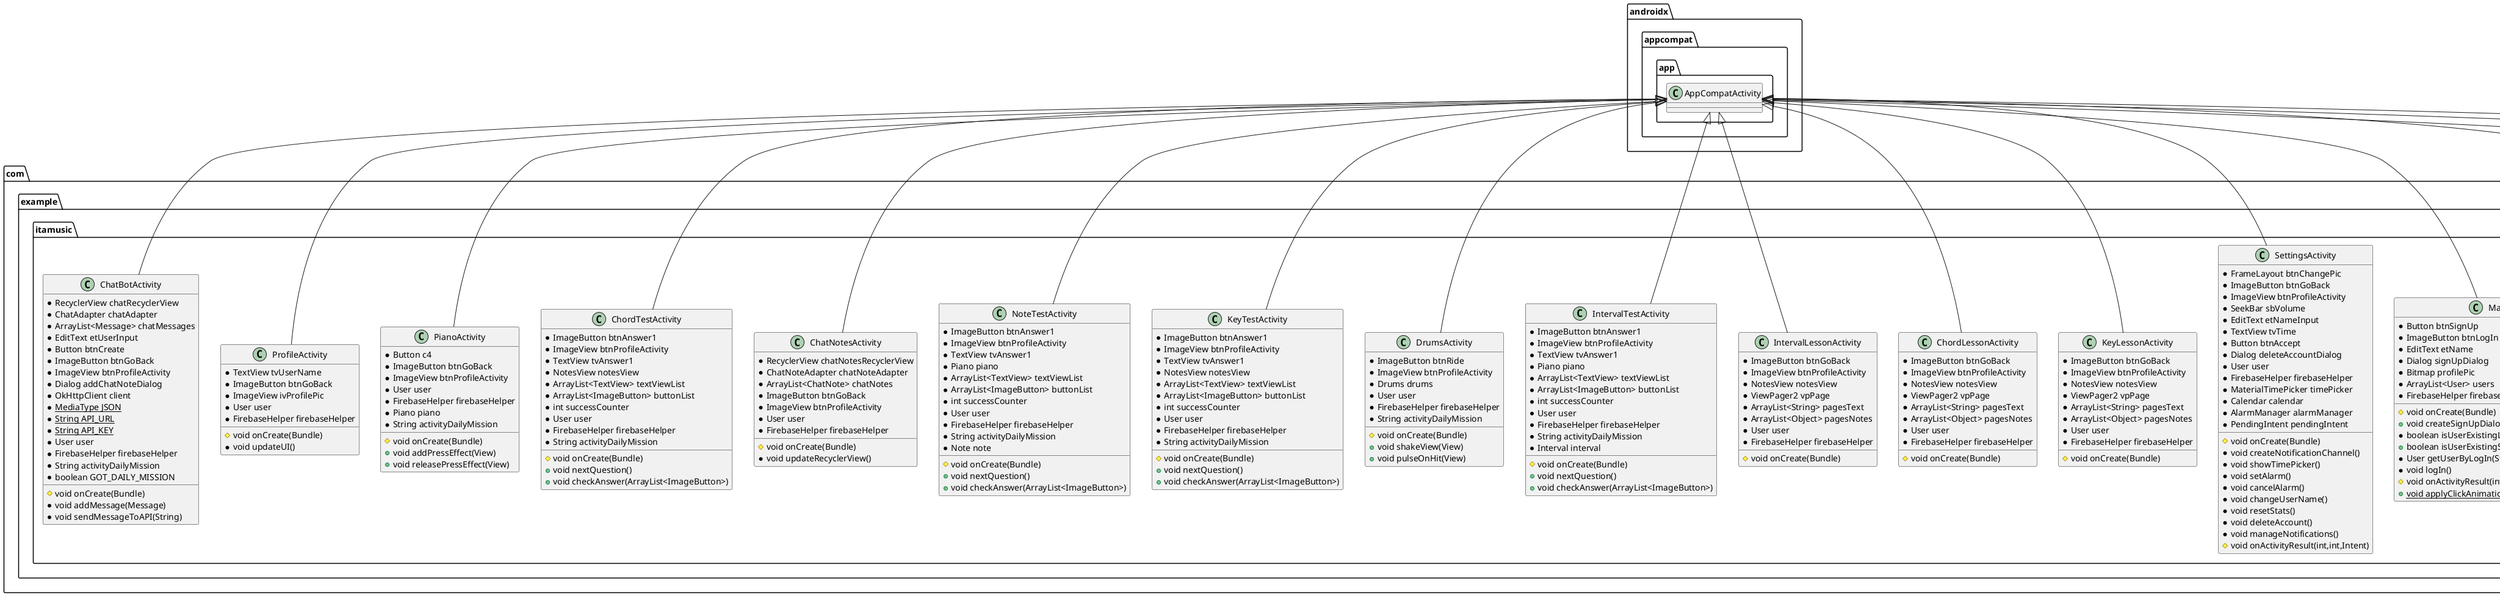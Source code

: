 @startuml
class com.example.itamusic.NoteLessonActivity {
* ImageButton btnGoBack
* ImageView btnProfileActivity
* NotesView notesView
* ViewPager2 vpPage
* ArrayList<String> pagesText
* ArrayList<Object> pagesNotes
* User user
* FirebaseHelper firebaseHelper
# void onCreate(Bundle)
}


class com.example.itamusic.GuitarActivity {
* ImageButton btnEm
* ImageView btnProfileActivity
* Guitar guitar
* User user
* FirebaseHelper firebaseHelper
* String activityDailyMission
# void onCreate(Bundle)
}


class com.example.itamusic.TunerActivity {
* TextView tvPitch
* ImageButton btnGoBack
* ImageView btnProfileActivity
* User user
* FirebaseHelper firebaseHelper
* boolean RECORDING
* ArrayList<Float> recordedPitches
# void onCreate(Bundle)
+ void processPitch(float)
* void processRecording()
~ String getVoiceType(float,float)
}

class com.example.itamusic.HomeActivity {
* BottomNavigationView bottomNavigationView
* ImageButton btnSettingsActivity
* ImageView btnProfileActivity
* User user
* FirebaseHelper firebaseHelper
* int currentFragmentIndex
# void onCreate(Bundle)
+ void replaceFragment(Fragment)
}


class com.example.itamusic.MainActivity {
* Button btnSignUp
* ImageButton btnLogIn
* EditText etName
* Dialog signUpDialog
* Bitmap profilePic
* ArrayList<User> users
* FirebaseHelper firebaseHelper
# void onCreate(Bundle)
+ void createSignUpDialog()
* boolean isUserExistingLogIn(String,String)
+ boolean isUserExistingSignUp(String,String,String)
* User getUserByLogIn(String,String)
* void logIn()
# void onActivityResult(int,int,Intent)
+ {static} void applyClickAnimation(View)
}


class com.example.itamusic.SettingsActivity {
* FrameLayout btnChangePic
* ImageButton btnGoBack
* ImageView btnProfileActivity
* SeekBar sbVolume
* EditText etNameInput
* TextView tvTime
* Button btnAccept
* Dialog deleteAccountDialog
* User user
* FirebaseHelper firebaseHelper
* MaterialTimePicker timePicker
* Calendar calendar
* AlarmManager alarmManager
* PendingIntent pendingIntent
# void onCreate(Bundle)
* void createNotificationChannel()
* void showTimePicker()
* void setAlarm()
* void cancelAlarm()
* void changeUserName()
* void resetStats()
* void deleteAccount()
* void manageNotifications()
# void onActivityResult(int,int,Intent)
}

class com.example.itamusic.KeyLessonActivity {
* ImageButton btnGoBack
* ImageView btnProfileActivity
* NotesView notesView
* ViewPager2 vpPage
* ArrayList<String> pagesText
* ArrayList<Object> pagesNotes
* User user
* FirebaseHelper firebaseHelper
# void onCreate(Bundle)
}


class com.example.itamusic.ChordLessonActivity {
* ImageButton btnGoBack
* ImageView btnProfileActivity
* NotesView notesView
* ViewPager2 vpPage
* ArrayList<String> pagesText
* ArrayList<Object> pagesNotes
* User user
* FirebaseHelper firebaseHelper
# void onCreate(Bundle)
}

class com.example.itamusic.IntervalLessonActivity {
* ImageButton btnGoBack
* ImageView btnProfileActivity
* NotesView notesView
* ViewPager2 vpPage
* ArrayList<String> pagesText
* ArrayList<Object> pagesNotes
* User user
* FirebaseHelper firebaseHelper
# void onCreate(Bundle)
}


class com.example.itamusic.IntervalTestActivity {
* ImageButton btnAnswer1
* ImageView btnProfileActivity
* TextView tvAnswer1
* Piano piano
* ArrayList<TextView> textViewList
* ArrayList<ImageButton> buttonList
* int successCounter
* User user
* FirebaseHelper firebaseHelper
* String activityDailyMission
* Interval interval
# void onCreate(Bundle)
+ void nextQuestion()
+ void checkAnswer(ArrayList<ImageButton>)
}

class com.example.itamusic.DrumsActivity {
* ImageButton btnRide
* ImageView btnProfileActivity
* Drums drums
* User user
* FirebaseHelper firebaseHelper
* String activityDailyMission
# void onCreate(Bundle)
+ void shakeView(View)
+ void pulseOnHit(View)
}

class com.example.itamusic.KeyTestActivity {
* ImageButton btnAnswer1
* ImageView btnProfileActivity
* TextView tvAnswer1
* NotesView notesView
* ArrayList<TextView> textViewList
* ArrayList<ImageButton> buttonList
* int successCounter
* User user
* FirebaseHelper firebaseHelper
* String activityDailyMission
# void onCreate(Bundle)
+ void nextQuestion()
+ void checkAnswer(ArrayList<ImageButton>)
}

class com.example.itamusic.NoteTestActivity {
* ImageButton btnAnswer1
* ImageView btnProfileActivity
* TextView tvAnswer1
* Piano piano
* ArrayList<TextView> textViewList
* ArrayList<ImageButton> buttonList
* int successCounter
* User user
* FirebaseHelper firebaseHelper
* String activityDailyMission
* Note note
# void onCreate(Bundle)
+ void nextQuestion()
+ void checkAnswer(ArrayList<ImageButton>)
}


class com.example.itamusic.ChatNotesActivity {
* RecyclerView chatNotesRecyclerView
* ChatNoteAdapter chatNoteAdapter
* ArrayList<ChatNote> chatNotes
* ImageButton btnGoBack
* ImageView btnProfileActivity
* User user
* FirebaseHelper firebaseHelper
# void onCreate(Bundle)
* void updateRecyclerView()
}


class com.example.itamusic.ChordTestActivity {
* ImageButton btnAnswer1
* ImageView btnProfileActivity
* TextView tvAnswer1
* NotesView notesView
* ArrayList<TextView> textViewList
* ArrayList<ImageButton> buttonList
* int successCounter
* User user
* FirebaseHelper firebaseHelper
* String activityDailyMission
# void onCreate(Bundle)
+ void nextQuestion()
+ void checkAnswer(ArrayList<ImageButton>)
}
class com.example.itamusic.PianoActivity {
* Button c4
* ImageButton btnGoBack
* ImageView btnProfileActivity
* User user
* FirebaseHelper firebaseHelper
* Piano piano
* String activityDailyMission
# void onCreate(Bundle)
+ void addPressEffect(View)
+ void releasePressEffect(View)
}


class com.example.itamusic.ProfileActivity {
* TextView tvUserName
* ImageButton btnGoBack
* ImageView ivProfilePic
* User user
* FirebaseHelper firebaseHelper
# void onCreate(Bundle)
* void updateUI()
}


class com.example.itamusic.ChatBotActivity {
* RecyclerView chatRecyclerView
* ChatAdapter chatAdapter
* ArrayList<Message> chatMessages
* EditText etUserInput
* Button btnCreate
* ImageButton btnGoBack
* ImageView btnProfileActivity
* Dialog addChatNoteDialog
* OkHttpClient client
* {static} MediaType JSON
* {static} String API_URL
* {static} String API_KEY
* User user
* FirebaseHelper firebaseHelper
* String activityDailyMission
* boolean GOT_DAILY_MISSION
# void onCreate(Bundle)
* void addMessage(Message)
* void sendMessageToAPI(String)
}

androidx.appcompat.app.AppCompatActivity <|-- com.example.itamusic.NoteLessonActivity
androidx.appcompat.app.AppCompatActivity <|-- com.example.itamusic.GuitarActivity
androidx.appcompat.app.AppCompatActivity <|-- com.example.itamusic.TunerActivity
androidx.appcompat.app.AppCompatActivity <|-- com.example.itamusic.HomeActivity
androidx.appcompat.app.AppCompatActivity <|-- com.example.itamusic.MainActivity
androidx.appcompat.app.AppCompatActivity <|-- com.example.itamusic.SettingsActivity
androidx.appcompat.app.AppCompatActivity <|-- com.example.itamusic.KeyLessonActivity
androidx.appcompat.app.AppCompatActivity <|-- com.example.itamusic.ChordLessonActivity
androidx.appcompat.app.AppCompatActivity <|-- com.example.itamusic.IntervalLessonActivity
androidx.appcompat.app.AppCompatActivity <|-- com.example.itamusic.IntervalTestActivity
androidx.appcompat.app.AppCompatActivity <|-- com.example.itamusic.NoteTestActivity
androidx.appcompat.app.AppCompatActivity <|-- com.example.itamusic.ChatNotesActivity
androidx.appcompat.app.AppCompatActivity <|-- com.example.itamusic.ChordTestActivity
androidx.appcompat.app.AppCompatActivity <|-- com.example.itamusic.DrumsActivity
androidx.appcompat.app.AppCompatActivity <|-- com.example.itamusic.KeyTestActivity
androidx.appcompat.app.AppCompatActivity <|-- com.example.itamusic.PianoActivity
androidx.appcompat.app.AppCompatActivity <|-- com.example.itamusic.ProfileActivity
androidx.appcompat.app.AppCompatActivity <|-- com.example.itamusic.ChatBotActivity
@enduml